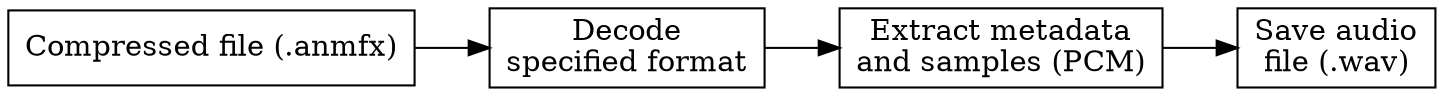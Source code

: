 digraph G {
	rankdir=LR;
	ratio="compress";
	node [shape="box"];

	INP [label="Compressed file (.anmfx)"]
	DEC [label="Decode\nspecified format"]	
	EXT [label="Extract metadata\nand samples (PCM)"]	
	SAV [label="Save audio\nfile (.wav)"]
	
	INP -> DEC
	DEC -> EXT
	EXT -> SAV
}
